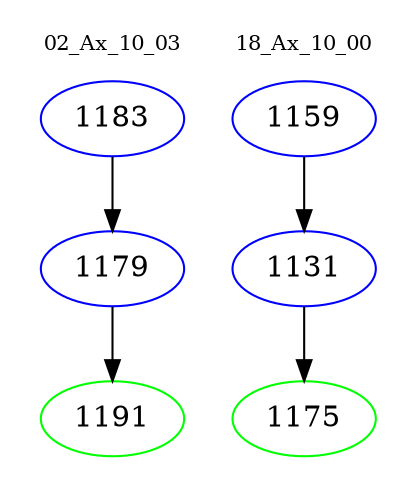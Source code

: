 digraph{
subgraph cluster_0 {
color = white
label = "02_Ax_10_03";
fontsize=10;
T0_1183 [label="1183", color="blue"]
T0_1183 -> T0_1179 [color="black"]
T0_1179 [label="1179", color="blue"]
T0_1179 -> T0_1191 [color="black"]
T0_1191 [label="1191", color="green"]
}
subgraph cluster_1 {
color = white
label = "18_Ax_10_00";
fontsize=10;
T1_1159 [label="1159", color="blue"]
T1_1159 -> T1_1131 [color="black"]
T1_1131 [label="1131", color="blue"]
T1_1131 -> T1_1175 [color="black"]
T1_1175 [label="1175", color="green"]
}
}
